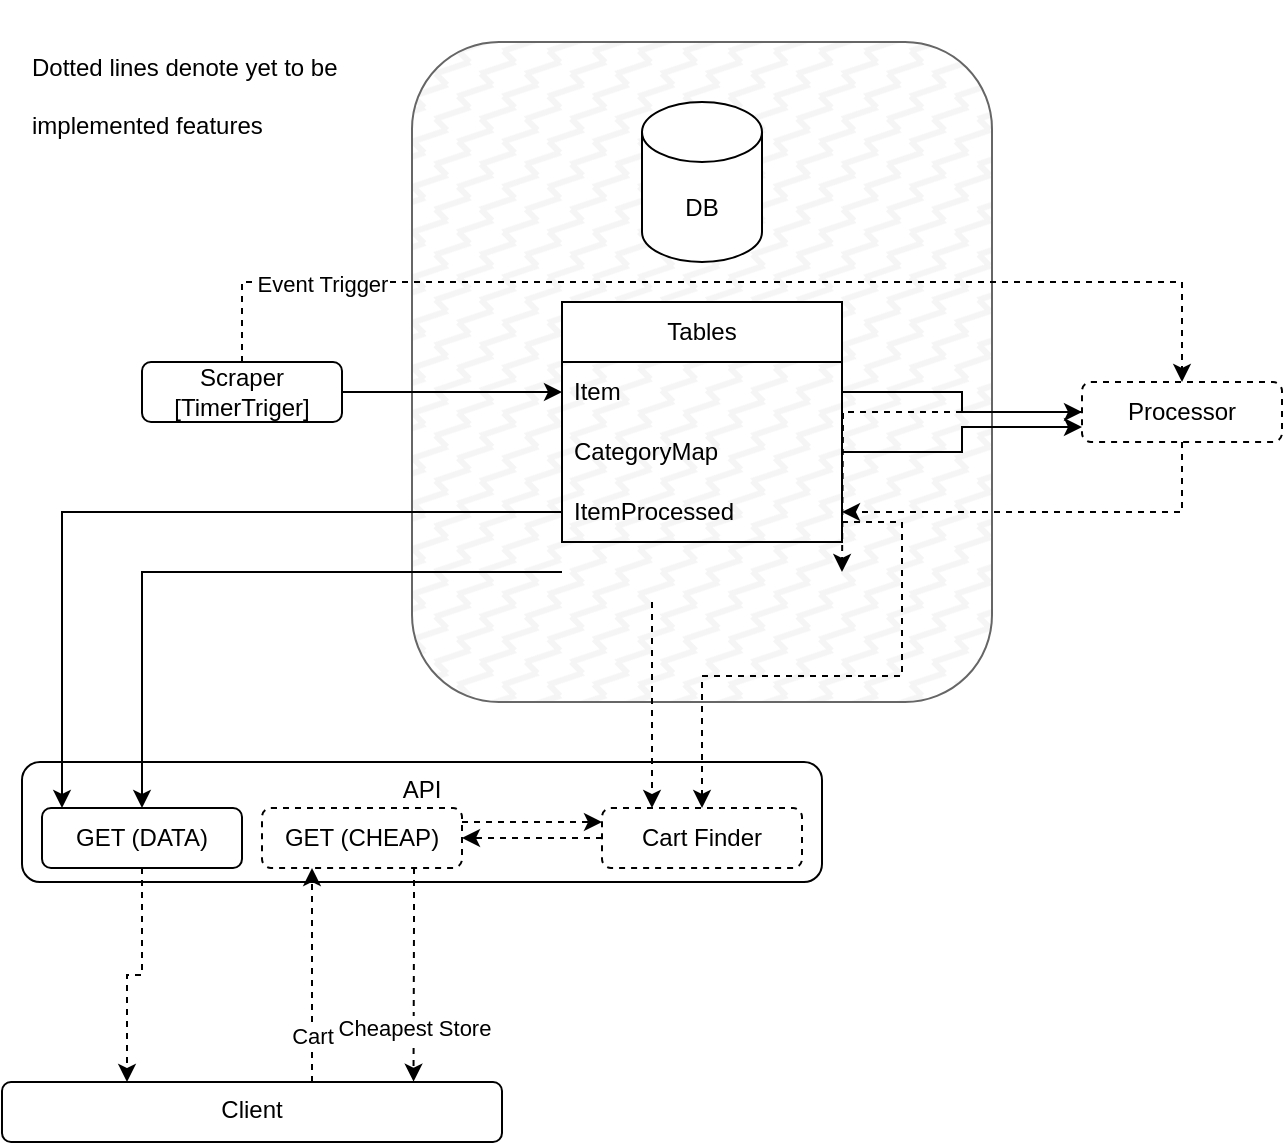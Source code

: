 <mxfile version="20.3.0" type="device"><diagram id="FT3tnVjXL0j3M3793tQc" name="Page-1"><mxGraphModel dx="771" dy="2492" grid="1" gridSize="10" guides="1" tooltips="1" connect="1" arrows="1" fold="1" page="1" pageScale="1" pageWidth="1200" pageHeight="1920" math="0" shadow="0"><root><mxCell id="0"/><mxCell id="1" parent="0"/><mxCell id="hC-1-OmUgKjdwf6_MUCS-40" value="API" style="rounded=1;whiteSpace=wrap;html=1;shadow=0;glass=0;sketch=0;fillStyle=zigzag-line;verticalAlign=top;labelPosition=center;verticalLabelPosition=middle;align=center;" parent="1" vertex="1"><mxGeometry x="20" y="380" width="400" height="60" as="geometry"/></mxCell><mxCell id="hC-1-OmUgKjdwf6_MUCS-12" value="" style="rounded=1;whiteSpace=wrap;html=1;glass=0;sketch=0;shadow=0;fillStyle=zigzag-line;fillColor=#f5f5f5;fontColor=#333333;strokeColor=#666666;" parent="1" vertex="1"><mxGeometry x="215" y="20" width="290" height="330" as="geometry"/></mxCell><mxCell id="hC-1-OmUgKjdwf6_MUCS-15" style="edgeStyle=orthogonalEdgeStyle;rounded=0;orthogonalLoop=1;jettySize=auto;html=1;" parent="1" source="hC-1-OmUgKjdwf6_MUCS-1" target="hC-1-OmUgKjdwf6_MUCS-8" edge="1"><mxGeometry relative="1" as="geometry"/></mxCell><mxCell id="hC-1-OmUgKjdwf6_MUCS-35" style="edgeStyle=orthogonalEdgeStyle;rounded=0;orthogonalLoop=1;jettySize=auto;html=1;dashed=1;labelBorderColor=none;" parent="1" source="hC-1-OmUgKjdwf6_MUCS-1" target="hC-1-OmUgKjdwf6_MUCS-21" edge="1"><mxGeometry relative="1" as="geometry"><Array as="points"><mxPoint x="130" y="140"/><mxPoint x="600" y="140"/></Array></mxGeometry></mxCell><mxCell id="hC-1-OmUgKjdwf6_MUCS-43" value="Event Trigger" style="edgeLabel;html=1;align=center;verticalAlign=middle;resizable=0;points=[];" parent="hC-1-OmUgKjdwf6_MUCS-35" vertex="1" connectable="0"><mxGeometry x="0.621" y="-1" relative="1" as="geometry"><mxPoint x="-374" as="offset"/></mxGeometry></mxCell><mxCell id="hC-1-OmUgKjdwf6_MUCS-1" value="Scraper&lt;br&gt;[TimerTriger]" style="rounded=1;whiteSpace=wrap;html=1;" parent="1" vertex="1"><mxGeometry x="80" y="180" width="100" height="30" as="geometry"/></mxCell><mxCell id="hC-1-OmUgKjdwf6_MUCS-2" value="DB" style="shape=cylinder3;whiteSpace=wrap;html=1;boundedLbl=1;backgroundOutline=1;size=15;" parent="1" vertex="1"><mxGeometry x="330" y="50" width="60" height="80" as="geometry"/></mxCell><mxCell id="hC-1-OmUgKjdwf6_MUCS-7" value="Tables" style="swimlane;fontStyle=0;childLayout=stackLayout;horizontal=1;startSize=30;horizontalStack=0;resizeParent=1;resizeParentMax=0;resizeLast=0;collapsible=1;marginBottom=0;whiteSpace=wrap;html=1;" parent="1" vertex="1"><mxGeometry x="290" y="150" width="140" height="120" as="geometry"/></mxCell><mxCell id="hC-1-OmUgKjdwf6_MUCS-8" value="Item" style="text;strokeColor=none;fillColor=none;align=left;verticalAlign=middle;spacingLeft=4;spacingRight=4;overflow=hidden;points=[[0,0.5],[1,0.5]];portConstraint=eastwest;rotatable=0;whiteSpace=wrap;html=1;" parent="hC-1-OmUgKjdwf6_MUCS-7" vertex="1"><mxGeometry y="30" width="140" height="30" as="geometry"/></mxCell><mxCell id="hC-1-OmUgKjdwf6_MUCS-9" value="CategoryMap" style="text;strokeColor=none;fillColor=none;align=left;verticalAlign=middle;spacingLeft=4;spacingRight=4;overflow=hidden;points=[[0,0.5],[1,0.5]];portConstraint=eastwest;rotatable=0;whiteSpace=wrap;html=1;" parent="hC-1-OmUgKjdwf6_MUCS-7" vertex="1"><mxGeometry y="60" width="140" height="30" as="geometry"/></mxCell><mxCell id="hC-1-OmUgKjdwf6_MUCS-10" value="ItemProcessed" style="text;strokeColor=none;fillColor=none;align=left;verticalAlign=middle;spacingLeft=4;spacingRight=4;overflow=hidden;points=[[0,0.5],[1,0.5]];portConstraint=eastwest;rotatable=0;whiteSpace=wrap;html=1;" parent="hC-1-OmUgKjdwf6_MUCS-7" vertex="1"><mxGeometry y="90" width="140" height="30" as="geometry"/></mxCell><mxCell id="hC-1-OmUgKjdwf6_MUCS-26" style="edgeStyle=orthogonalEdgeStyle;rounded=0;orthogonalLoop=1;jettySize=auto;html=1;dashed=1;" parent="1" source="hC-1-OmUgKjdwf6_MUCS-21" target="hC-1-OmUgKjdwf6_MUCS-10" edge="1"><mxGeometry relative="1" as="geometry"/></mxCell><mxCell id="hC-1-OmUgKjdwf6_MUCS-27" style="edgeStyle=orthogonalEdgeStyle;rounded=0;orthogonalLoop=1;jettySize=auto;html=1;dashed=1;" parent="1" source="hC-1-OmUgKjdwf6_MUCS-21" edge="1"><mxGeometry relative="1" as="geometry"><mxPoint x="430" y="285" as="targetPoint"/></mxGeometry></mxCell><mxCell id="hC-1-OmUgKjdwf6_MUCS-21" value="Processor" style="rounded=1;whiteSpace=wrap;html=1;dashed=1;" parent="1" vertex="1"><mxGeometry x="550" y="190" width="100" height="30" as="geometry"/></mxCell><mxCell id="hC-1-OmUgKjdwf6_MUCS-24" style="edgeStyle=orthogonalEdgeStyle;rounded=0;orthogonalLoop=1;jettySize=auto;html=1;" parent="1" source="hC-1-OmUgKjdwf6_MUCS-8" target="hC-1-OmUgKjdwf6_MUCS-21" edge="1"><mxGeometry relative="1" as="geometry"/></mxCell><mxCell id="hC-1-OmUgKjdwf6_MUCS-25" style="edgeStyle=orthogonalEdgeStyle;rounded=0;orthogonalLoop=1;jettySize=auto;html=1;entryX=0;entryY=0.75;entryDx=0;entryDy=0;" parent="1" source="hC-1-OmUgKjdwf6_MUCS-9" target="hC-1-OmUgKjdwf6_MUCS-21" edge="1"><mxGeometry relative="1" as="geometry"/></mxCell><mxCell id="hC-1-OmUgKjdwf6_MUCS-55" style="edgeStyle=orthogonalEdgeStyle;rounded=0;orthogonalLoop=1;jettySize=auto;html=1;entryX=0.25;entryY=0;entryDx=0;entryDy=0;dashed=1;labelBorderColor=none;" parent="1" source="hC-1-OmUgKjdwf6_MUCS-29" target="hC-1-OmUgKjdwf6_MUCS-32" edge="1"><mxGeometry relative="1" as="geometry"/></mxCell><mxCell id="hC-1-OmUgKjdwf6_MUCS-29" value="GET (DATA)" style="rounded=1;whiteSpace=wrap;html=1;" parent="1" vertex="1"><mxGeometry x="30" y="403" width="100" height="30" as="geometry"/></mxCell><mxCell id="hC-1-OmUgKjdwf6_MUCS-30" style="edgeStyle=orthogonalEdgeStyle;rounded=0;orthogonalLoop=1;jettySize=auto;html=1;" parent="1" source="hC-1-OmUgKjdwf6_MUCS-10" target="hC-1-OmUgKjdwf6_MUCS-29" edge="1"><mxGeometry relative="1" as="geometry"><Array as="points"><mxPoint x="40" y="255"/></Array></mxGeometry></mxCell><mxCell id="hC-1-OmUgKjdwf6_MUCS-31" style="edgeStyle=orthogonalEdgeStyle;rounded=0;orthogonalLoop=1;jettySize=auto;html=1;" parent="1" target="hC-1-OmUgKjdwf6_MUCS-29" edge="1"><mxGeometry relative="1" as="geometry"><Array as="points"><mxPoint x="80" y="285"/></Array><mxPoint x="290" y="285" as="sourcePoint"/></mxGeometry></mxCell><mxCell id="hC-1-OmUgKjdwf6_MUCS-50" style="edgeStyle=orthogonalEdgeStyle;rounded=0;orthogonalLoop=1;jettySize=auto;html=1;entryX=0.25;entryY=1;entryDx=0;entryDy=0;dashed=1;labelBorderColor=none;" parent="1" source="hC-1-OmUgKjdwf6_MUCS-32" target="hC-1-OmUgKjdwf6_MUCS-39" edge="1"><mxGeometry relative="1" as="geometry"><Array as="points"><mxPoint x="165" y="500"/><mxPoint x="165" y="500"/></Array></mxGeometry></mxCell><mxCell id="hC-1-OmUgKjdwf6_MUCS-52" value="Cart" style="edgeLabel;html=1;align=center;verticalAlign=middle;resizable=0;points=[];" parent="hC-1-OmUgKjdwf6_MUCS-50" vertex="1" connectable="0"><mxGeometry x="-0.562" relative="1" as="geometry"><mxPoint as="offset"/></mxGeometry></mxCell><mxCell id="hC-1-OmUgKjdwf6_MUCS-32" value="&lt;div style=&quot;&quot;&gt;Client&lt;/div&gt;" style="rounded=1;whiteSpace=wrap;html=1;shadow=0;glass=0;sketch=0;fillStyle=zigzag-line;align=center;horizontal=1;verticalAlign=top;" parent="1" vertex="1"><mxGeometry x="10" y="540" width="250" height="30" as="geometry"/></mxCell><mxCell id="hC-1-OmUgKjdwf6_MUCS-47" style="edgeStyle=orthogonalEdgeStyle;rounded=0;orthogonalLoop=1;jettySize=auto;html=1;dashed=1;labelBorderColor=none;" parent="1" source="hC-1-OmUgKjdwf6_MUCS-39" target="hC-1-OmUgKjdwf6_MUCS-45" edge="1"><mxGeometry relative="1" as="geometry"><Array as="points"><mxPoint x="270" y="410"/><mxPoint x="270" y="410"/></Array></mxGeometry></mxCell><mxCell id="hC-1-OmUgKjdwf6_MUCS-51" style="edgeStyle=orthogonalEdgeStyle;rounded=0;orthogonalLoop=1;jettySize=auto;html=1;entryX=0.823;entryY=-0.006;entryDx=0;entryDy=0;entryPerimeter=0;dashed=1;labelBorderColor=none;" parent="1" source="hC-1-OmUgKjdwf6_MUCS-39" target="hC-1-OmUgKjdwf6_MUCS-32" edge="1"><mxGeometry relative="1" as="geometry"><Array as="points"><mxPoint x="216" y="460"/><mxPoint x="216" y="460"/></Array></mxGeometry></mxCell><mxCell id="hC-1-OmUgKjdwf6_MUCS-53" value="Cheapest Store" style="edgeLabel;html=1;align=center;verticalAlign=middle;resizable=0;points=[];" parent="hC-1-OmUgKjdwf6_MUCS-51" vertex="1" connectable="0"><mxGeometry x="0.5" relative="1" as="geometry"><mxPoint as="offset"/></mxGeometry></mxCell><mxCell id="hC-1-OmUgKjdwf6_MUCS-39" value="GET (CHEAP)" style="rounded=1;whiteSpace=wrap;html=1;dashed=1;" parent="1" vertex="1"><mxGeometry x="140" y="403" width="100" height="30" as="geometry"/></mxCell><mxCell id="hC-1-OmUgKjdwf6_MUCS-42" value="&lt;h1&gt;&lt;span style=&quot;font-size: 12px; font-weight: 400;&quot;&gt;Dotted lines denote yet to be implemented features&lt;/span&gt;&lt;/h1&gt;&lt;div&gt;&lt;span style=&quot;font-size: 12px; font-weight: 400;&quot;&gt;&lt;br&gt;&lt;/span&gt;&lt;/div&gt;" style="text;html=1;strokeColor=none;fillColor=none;spacing=5;spacingTop=-31;whiteSpace=wrap;overflow=hidden;rounded=0;shadow=0;glass=0;dashed=1;sketch=0;fillStyle=zigzag-line;" parent="1" vertex="1"><mxGeometry x="20" y="20" width="190" height="50" as="geometry"/></mxCell><mxCell id="hC-1-OmUgKjdwf6_MUCS-56" style="edgeStyle=orthogonalEdgeStyle;rounded=0;orthogonalLoop=1;jettySize=auto;html=1;dashed=1;labelBorderColor=none;" parent="1" source="hC-1-OmUgKjdwf6_MUCS-45" target="hC-1-OmUgKjdwf6_MUCS-39" edge="1"><mxGeometry relative="1" as="geometry"/></mxCell><mxCell id="hC-1-OmUgKjdwf6_MUCS-45" value="Cart Finder" style="rounded=1;whiteSpace=wrap;html=1;dashed=1;" parent="1" vertex="1"><mxGeometry x="310" y="403" width="100" height="30" as="geometry"/></mxCell><mxCell id="hC-1-OmUgKjdwf6_MUCS-46" style="edgeStyle=orthogonalEdgeStyle;rounded=0;orthogonalLoop=1;jettySize=auto;html=1;entryX=0.5;entryY=0;entryDx=0;entryDy=0;dashed=1;labelBorderColor=none;" parent="1" source="hC-1-OmUgKjdwf6_MUCS-10" target="hC-1-OmUgKjdwf6_MUCS-45" edge="1"><mxGeometry relative="1" as="geometry"><Array as="points"><mxPoint x="460" y="260"/><mxPoint x="460" y="337"/><mxPoint x="360" y="337"/></Array></mxGeometry></mxCell><mxCell id="hC-1-OmUgKjdwf6_MUCS-54" style="edgeStyle=orthogonalEdgeStyle;rounded=0;orthogonalLoop=1;jettySize=auto;html=1;entryX=0.25;entryY=0;entryDx=0;entryDy=0;dashed=1;labelBorderColor=none;" parent="1" target="hC-1-OmUgKjdwf6_MUCS-45" edge="1"><mxGeometry relative="1" as="geometry"><Array as="points"><mxPoint x="335" y="320"/><mxPoint x="335" y="320"/></Array><mxPoint x="335" y="300" as="sourcePoint"/></mxGeometry></mxCell></root></mxGraphModel></diagram></mxfile>
